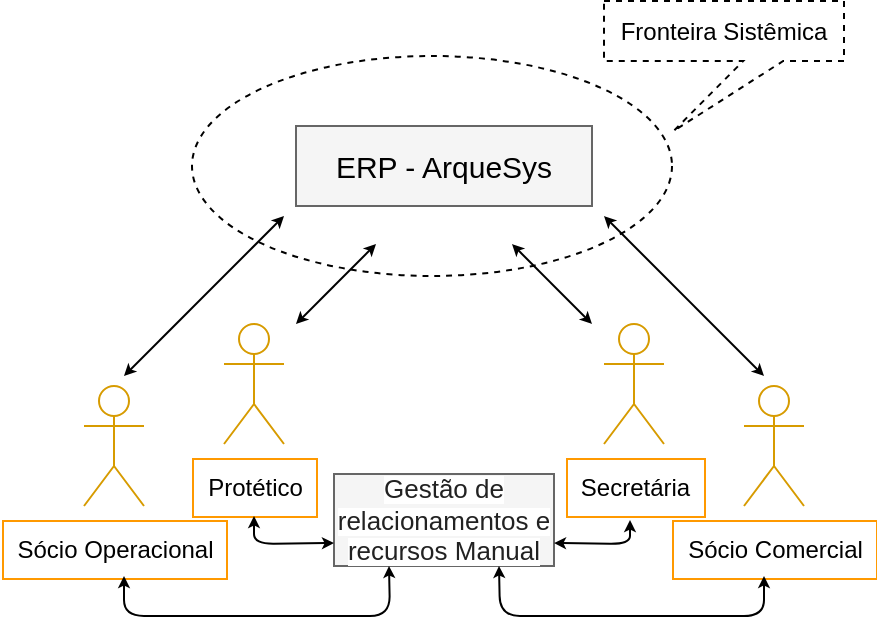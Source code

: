 <mxfile version="14.9.5" type="github">
  <diagram id="ofUUVFn5tLOiKQuakarS" name="Page-1">
    <mxGraphModel dx="2310" dy="794" grid="1" gridSize="10" guides="1" tooltips="1" connect="1" arrows="1" fold="1" page="1" pageScale="1" pageWidth="827" pageHeight="1169" math="0" shadow="0">
      <root>
        <mxCell id="0" />
        <mxCell id="1" parent="0" />
        <mxCell id="7gOXyf1R_mcmTL4wc7NC-3" value="" style="ellipse;whiteSpace=wrap;html=1;dashed=1;" parent="1" vertex="1">
          <mxGeometry x="54" y="230" width="240" height="110" as="geometry" />
        </mxCell>
        <mxCell id="7gOXyf1R_mcmTL4wc7NC-4" value="&lt;font style=&quot;font-size: 15px&quot;&gt;&lt;font color=&quot;#000000&quot; face=&quot;helvetica&quot; style=&quot;font-size: 15px&quot;&gt;ERP - ArqueSys&lt;/font&gt;&lt;/font&gt;" style="rounded=0;whiteSpace=wrap;html=1;fillColor=#f5f5f5;strokeColor=#666666;fontColor=#333333;" parent="1" vertex="1">
          <mxGeometry x="106" y="265" width="148" height="40" as="geometry" />
        </mxCell>
        <mxCell id="7gOXyf1R_mcmTL4wc7NC-6" value="&lt;span id=&quot;docs-internal-guid-01f24d8b-7fff-2e91-310c-5bba79cc8ed7&quot;&gt;&lt;span style=&quot;font-family: &amp;#34;arial&amp;#34; ; background-color: transparent ; vertical-align: baseline&quot;&gt;&lt;span id=&quot;docs-internal-guid-97d206a0-7fff-72b2-f705-602895639316&quot;&gt;&lt;div dir=&quot;ltr&quot; style=&quot;margin-left: 0pt&quot; align=&quot;left&quot;&gt;&lt;table style=&quot;background-color: transparent ; border: none ; border-collapse: collapse&quot;&gt;&lt;colgroup&gt;&lt;col width=&quot;187&quot;&gt;&lt;col width=&quot;453&quot;&gt;&lt;/colgroup&gt;&lt;tbody&gt;&lt;tr style=&quot;height: 0pt&quot;&gt;&lt;td style=&quot;border-left: solid #ff9900 1pt ; border-right: solid #ff9900 1pt ; border-bottom: solid #ff9900 1pt ; border-top: solid #ff9900 1pt ; vertical-align: top ; padding: 5pt 5pt 5pt 5pt ; overflow: hidden ; overflow-wrap: break-word&quot;&gt;&lt;span style=&quot;text-align: justify&quot;&gt;Sócio Operacional&lt;/span&gt;&lt;/td&gt;&lt;/tr&gt;&lt;/tbody&gt;&lt;/table&gt;&lt;/div&gt;&lt;/span&gt;&lt;/span&gt;&lt;/span&gt;" style="shape=umlActor;verticalLabelPosition=bottom;verticalAlign=top;html=1;outlineConnect=0;strokeColor=#d79b00;fillColor=none;" parent="1" vertex="1">
          <mxGeometry y="395" width="30" height="60" as="geometry" />
        </mxCell>
        <mxCell id="7gOXyf1R_mcmTL4wc7NC-22" value="&lt;span style=&quot;color: rgb(34 , 34 , 34) ; font-family: &amp;#34;google sans&amp;#34; , &amp;#34;arial&amp;#34; , sans-serif ; text-align: left ; background-color: rgb(255 , 255 , 255)&quot;&gt;&lt;font&gt;&lt;font style=&quot;font-size: 13px&quot;&gt;Gestão de relacionamentos e recursos Manual&lt;/font&gt;&lt;br&gt;&lt;/font&gt;&lt;/span&gt;" style="rounded=0;whiteSpace=wrap;html=1;fillColor=#f5f5f5;strokeColor=#666666;fontColor=#333333;" parent="1" vertex="1">
          <mxGeometry x="125" y="439" width="110" height="46" as="geometry" />
        </mxCell>
        <mxCell id="IGN8ruvCPKyGlNlwhIGV-1" value="Fronteira Sistêmica" style="shape=callout;whiteSpace=wrap;html=1;perimeter=calloutPerimeter;position2=0.29;dashed=1;size=35;position=0.58;base=20;" parent="1" vertex="1">
          <mxGeometry x="260" y="202.5" width="120" height="65" as="geometry" />
        </mxCell>
        <mxCell id="4lb6yPEp9kyUfiVUmwPT-1" value="&lt;span id=&quot;docs-internal-guid-01f24d8b-7fff-2e91-310c-5bba79cc8ed7&quot;&gt;&lt;span style=&quot;font-family: &amp;#34;arial&amp;#34; ; background-color: transparent ; vertical-align: baseline&quot;&gt;&lt;div dir=&quot;ltr&quot; style=&quot;margin-left: 0pt&quot; align=&quot;left&quot;&gt;&lt;table style=&quot;border: none ; border-collapse: collapse&quot;&gt;&lt;colgroup&gt;&lt;col width=&quot;187&quot;&gt;&lt;col width=&quot;453&quot;&gt;&lt;/colgroup&gt;&lt;tbody&gt;&lt;tr style=&quot;height: 0pt&quot;&gt;&lt;td style=&quot;border-left: solid #ff9900 1pt ; border-right: solid #ff9900 1pt ; border-bottom: solid #ff9900 1pt ; border-top: solid #ff9900 1pt ; vertical-align: top ; padding: 5pt 5pt 5pt 5pt ; overflow: hidden ; overflow-wrap: break-word&quot;&gt;&lt;span id=&quot;docs-internal-guid-cf75bcc0-7fff-0399-cd37-272892f8aaf6&quot;&gt;&lt;div dir=&quot;ltr&quot; style=&quot;margin-left: 0pt&quot; align=&quot;left&quot;&gt;&lt;span style=&quot;text-align: justify&quot;&gt;Sócio&amp;nbsp;&lt;/span&gt;&lt;span style=&quot;text-align: justify ; background-color: transparent&quot;&gt;Comercial&lt;/span&gt;&lt;/div&gt;&lt;/span&gt;&lt;/td&gt;&lt;/tr&gt;&lt;/tbody&gt;&lt;/table&gt;&lt;/div&gt;&lt;/span&gt;&lt;/span&gt;" style="shape=umlActor;verticalLabelPosition=bottom;verticalAlign=top;html=1;outlineConnect=0;direction=east;strokeColor=#d79b00;fillColor=none;" parent="1" vertex="1">
          <mxGeometry x="330" y="395" width="30" height="60" as="geometry" />
        </mxCell>
        <mxCell id="aku06pGNUJt8TLLcKpjH-57" value="" style="endArrow=classic;startArrow=classic;html=1;endSize=3;startSize=3;" parent="1" edge="1">
          <mxGeometry width="50" height="50" relative="1" as="geometry">
            <mxPoint x="254" y="364" as="sourcePoint" />
            <mxPoint x="214" y="324" as="targetPoint" />
          </mxGeometry>
        </mxCell>
        <mxCell id="aku06pGNUJt8TLLcKpjH-58" value="" style="endArrow=classic;startArrow=classic;html=1;endSize=3;startSize=3;" parent="1" edge="1">
          <mxGeometry width="50" height="50" relative="1" as="geometry">
            <mxPoint x="340" y="390" as="sourcePoint" />
            <mxPoint x="260" y="310" as="targetPoint" />
          </mxGeometry>
        </mxCell>
        <mxCell id="aku06pGNUJt8TLLcKpjH-63" value="" style="endArrow=classic;startArrow=classic;html=1;endSize=3;startSize=3;exitX=1;exitY=0.75;exitDx=0;exitDy=0;" parent="1" edge="1" source="7gOXyf1R_mcmTL4wc7NC-22">
          <mxGeometry width="50" height="50" relative="1" as="geometry">
            <mxPoint x="240" y="480" as="sourcePoint" />
            <mxPoint x="273" y="462" as="targetPoint" />
            <Array as="points">
              <mxPoint x="273" y="474" />
            </Array>
          </mxGeometry>
        </mxCell>
        <mxCell id="aku06pGNUJt8TLLcKpjH-64" value="" style="endArrow=classic;startArrow=classic;html=1;endSize=3;startSize=3;" parent="1" edge="1">
          <mxGeometry width="50" height="50" relative="1" as="geometry">
            <mxPoint x="20" y="390" as="sourcePoint" />
            <mxPoint x="100" y="310" as="targetPoint" />
          </mxGeometry>
        </mxCell>
        <mxCell id="aku06pGNUJt8TLLcKpjH-66" value="" style="endArrow=classic;startArrow=classic;html=1;endSize=3;startSize=3;entryX=0.25;entryY=1;entryDx=0;entryDy=0;" parent="1" edge="1" target="7gOXyf1R_mcmTL4wc7NC-22">
          <mxGeometry width="50" height="50" relative="1" as="geometry">
            <mxPoint x="20" y="490" as="sourcePoint" />
            <mxPoint x="150" y="490" as="targetPoint" />
            <Array as="points">
              <mxPoint x="20" y="510" />
              <mxPoint x="90" y="510" />
              <mxPoint x="153" y="510" />
            </Array>
          </mxGeometry>
        </mxCell>
        <mxCell id="aku06pGNUJt8TLLcKpjH-68" value="" style="endArrow=classic;startArrow=classic;html=1;endSize=3;startSize=3;exitX=0.75;exitY=1;exitDx=0;exitDy=0;" parent="1" edge="1" source="7gOXyf1R_mcmTL4wc7NC-22">
          <mxGeometry width="50" height="50" relative="1" as="geometry">
            <mxPoint x="210.57" y="485.874" as="sourcePoint" />
            <mxPoint x="340" y="490" as="targetPoint" />
            <Array as="points">
              <mxPoint x="208" y="510" />
              <mxPoint x="260" y="510" />
              <mxPoint x="300" y="510" />
              <mxPoint x="340" y="510" />
            </Array>
          </mxGeometry>
        </mxCell>
        <mxCell id="-3f9OGaL1PKOyqWtIVvq-1" value="&lt;span id=&quot;docs-internal-guid-01f24d8b-7fff-2e91-310c-5bba79cc8ed7&quot;&gt;&lt;span style=&quot;font-family: &amp;#34;arial&amp;#34; ; background-color: transparent ; vertical-align: baseline&quot;&gt;&lt;div dir=&quot;ltr&quot; style=&quot;margin-left: 0pt&quot; align=&quot;left&quot;&gt;&lt;table style=&quot;border: none ; border-collapse: collapse&quot;&gt;&lt;colgroup&gt;&lt;col width=&quot;187&quot;&gt;&lt;col width=&quot;453&quot;&gt;&lt;/colgroup&gt;&lt;tbody&gt;&lt;tr style=&quot;height: 0pt&quot;&gt;&lt;td style=&quot;border-left: solid #ff9900 1pt ; border-right: solid #ff9900 1pt ; border-bottom: solid #ff9900 1pt ; border-top: solid #ff9900 1pt ; vertical-align: top ; padding: 5pt 5pt 5pt 5pt ; overflow: hidden ; overflow-wrap: break-word&quot;&gt;&lt;span id=&quot;docs-internal-guid-cf75bcc0-7fff-0399-cd37-272892f8aaf6&quot;&gt;&lt;div dir=&quot;ltr&quot; style=&quot;text-align: justify ; margin-left: 0pt&quot; align=&quot;left&quot;&gt;Secretária&lt;/div&gt;&lt;/span&gt;&lt;/td&gt;&lt;/tr&gt;&lt;/tbody&gt;&lt;/table&gt;&lt;/div&gt;&lt;/span&gt;&lt;/span&gt;" style="shape=umlActor;verticalLabelPosition=bottom;verticalAlign=top;html=1;outlineConnect=0;direction=east;strokeColor=#d79b00;fillColor=none;" vertex="1" parent="1">
          <mxGeometry x="260" y="364" width="30" height="60" as="geometry" />
        </mxCell>
        <mxCell id="-3f9OGaL1PKOyqWtIVvq-2" value="&lt;span id=&quot;docs-internal-guid-01f24d8b-7fff-2e91-310c-5bba79cc8ed7&quot;&gt;&lt;span style=&quot;font-family: &amp;#34;arial&amp;#34; ; background-color: transparent ; vertical-align: baseline&quot;&gt;&lt;div dir=&quot;ltr&quot; style=&quot;margin-left: 0pt&quot; align=&quot;left&quot;&gt;&lt;table style=&quot;border: none ; border-collapse: collapse&quot;&gt;&lt;colgroup&gt;&lt;col width=&quot;187&quot;&gt;&lt;col width=&quot;453&quot;&gt;&lt;/colgroup&gt;&lt;tbody&gt;&lt;tr style=&quot;height: 0pt&quot;&gt;&lt;td style=&quot;border-left: solid #ff9900 1pt ; border-right: solid #ff9900 1pt ; border-bottom: solid #ff9900 1pt ; border-top: solid #ff9900 1pt ; vertical-align: top ; padding: 5pt 5pt 5pt 5pt ; overflow: hidden ; overflow-wrap: break-word&quot;&gt;&lt;span id=&quot;docs-internal-guid-cf75bcc0-7fff-0399-cd37-272892f8aaf6&quot;&gt;&lt;div dir=&quot;ltr&quot; style=&quot;text-align: justify ; margin-left: 0pt&quot; align=&quot;left&quot;&gt;Protético&lt;/div&gt;&lt;/span&gt;&lt;/td&gt;&lt;/tr&gt;&lt;/tbody&gt;&lt;/table&gt;&lt;/div&gt;&lt;/span&gt;&lt;/span&gt;" style="shape=umlActor;verticalLabelPosition=bottom;verticalAlign=top;html=1;outlineConnect=0;direction=east;strokeColor=#d79b00;fillColor=none;" vertex="1" parent="1">
          <mxGeometry x="70" y="364" width="30" height="60" as="geometry" />
        </mxCell>
        <mxCell id="-3f9OGaL1PKOyqWtIVvq-5" value="" style="endArrow=classic;startArrow=classic;html=1;endSize=3;startSize=3;entryX=0;entryY=0.75;entryDx=0;entryDy=0;" edge="1" parent="1" target="7gOXyf1R_mcmTL4wc7NC-22">
          <mxGeometry width="50" height="50" relative="1" as="geometry">
            <mxPoint x="85" y="460" as="sourcePoint" />
            <mxPoint x="125" y="470" as="targetPoint" />
            <Array as="points">
              <mxPoint x="85" y="474" />
            </Array>
          </mxGeometry>
        </mxCell>
        <mxCell id="-3f9OGaL1PKOyqWtIVvq-6" value="" style="endArrow=classic;startArrow=classic;html=1;endSize=3;startSize=3;" edge="1" parent="1">
          <mxGeometry width="50" height="50" relative="1" as="geometry">
            <mxPoint x="106" y="364" as="sourcePoint" />
            <mxPoint x="146" y="324" as="targetPoint" />
          </mxGeometry>
        </mxCell>
      </root>
    </mxGraphModel>
  </diagram>
</mxfile>
